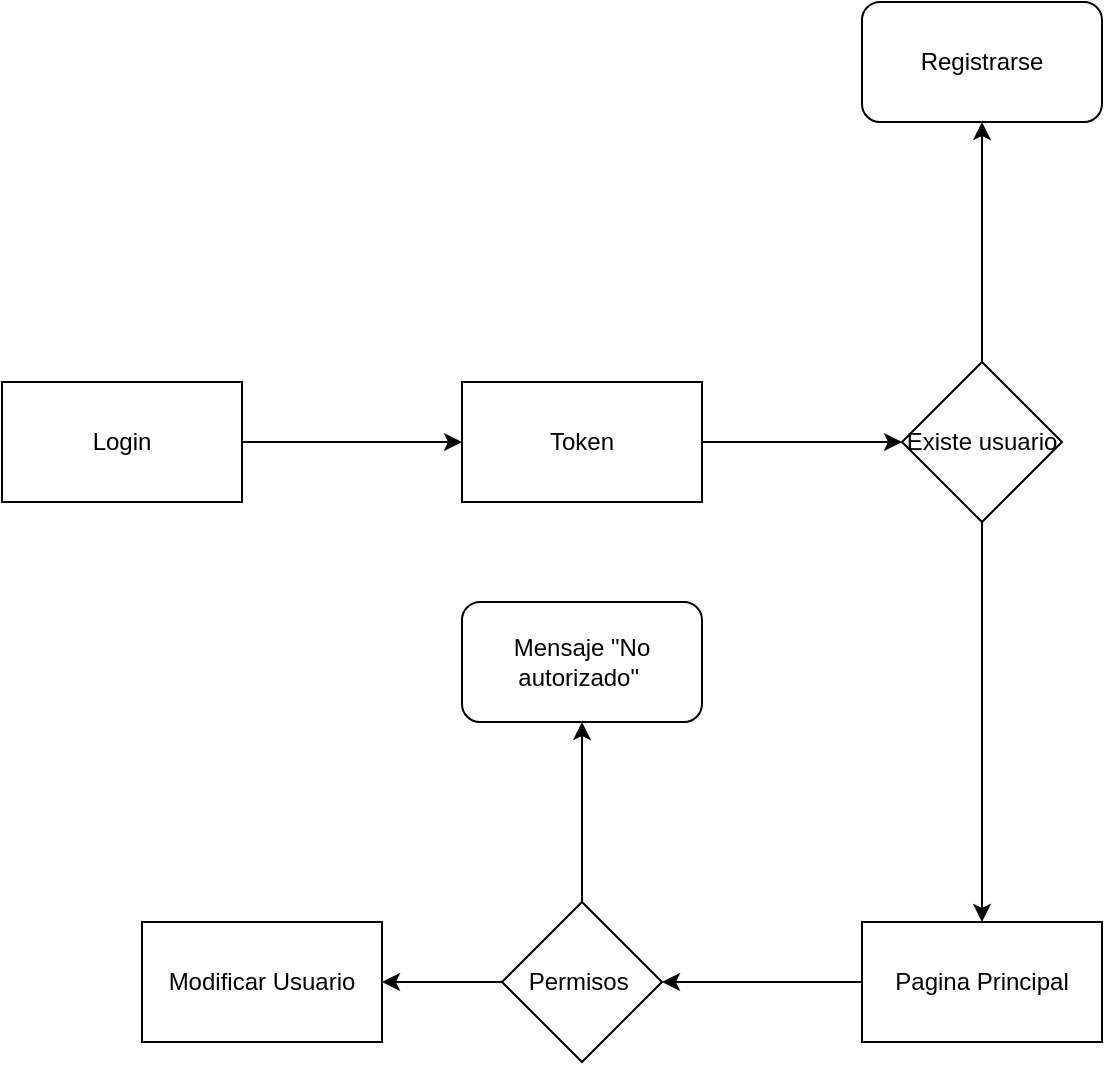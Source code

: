 <mxfile version="24.7.17">
  <diagram id="C5RBs43oDa-KdzZeNtuy" name="Page-1">
    <mxGraphModel dx="1036" dy="606" grid="1" gridSize="10" guides="1" tooltips="1" connect="1" arrows="1" fold="1" page="1" pageScale="1" pageWidth="827" pageHeight="1169" math="0" shadow="0">
      <root>
        <mxCell id="WIyWlLk6GJQsqaUBKTNV-0" />
        <mxCell id="WIyWlLk6GJQsqaUBKTNV-1" parent="WIyWlLk6GJQsqaUBKTNV-0" />
        <mxCell id="2gHT7uk1lt3iY2I3YBnZ-2" value="" style="edgeStyle=orthogonalEdgeStyle;rounded=0;orthogonalLoop=1;jettySize=auto;html=1;" edge="1" parent="WIyWlLk6GJQsqaUBKTNV-1" source="2gHT7uk1lt3iY2I3YBnZ-0" target="2gHT7uk1lt3iY2I3YBnZ-1">
          <mxGeometry relative="1" as="geometry" />
        </mxCell>
        <mxCell id="2gHT7uk1lt3iY2I3YBnZ-0" value="Login" style="rounded=0;whiteSpace=wrap;html=1;" vertex="1" parent="WIyWlLk6GJQsqaUBKTNV-1">
          <mxGeometry x="80" y="240" width="120" height="60" as="geometry" />
        </mxCell>
        <mxCell id="2gHT7uk1lt3iY2I3YBnZ-4" style="edgeStyle=orthogonalEdgeStyle;rounded=0;orthogonalLoop=1;jettySize=auto;html=1;entryX=0;entryY=0.5;entryDx=0;entryDy=0;" edge="1" parent="WIyWlLk6GJQsqaUBKTNV-1" source="2gHT7uk1lt3iY2I3YBnZ-1" target="2gHT7uk1lt3iY2I3YBnZ-3">
          <mxGeometry relative="1" as="geometry" />
        </mxCell>
        <mxCell id="2gHT7uk1lt3iY2I3YBnZ-1" value="Token" style="rounded=0;whiteSpace=wrap;html=1;" vertex="1" parent="WIyWlLk6GJQsqaUBKTNV-1">
          <mxGeometry x="310" y="240" width="120" height="60" as="geometry" />
        </mxCell>
        <mxCell id="2gHT7uk1lt3iY2I3YBnZ-6" value="" style="edgeStyle=orthogonalEdgeStyle;rounded=0;orthogonalLoop=1;jettySize=auto;html=1;" edge="1" parent="WIyWlLk6GJQsqaUBKTNV-1" source="2gHT7uk1lt3iY2I3YBnZ-3" target="2gHT7uk1lt3iY2I3YBnZ-5">
          <mxGeometry relative="1" as="geometry" />
        </mxCell>
        <mxCell id="2gHT7uk1lt3iY2I3YBnZ-8" value="" style="edgeStyle=orthogonalEdgeStyle;rounded=0;orthogonalLoop=1;jettySize=auto;html=1;" edge="1" parent="WIyWlLk6GJQsqaUBKTNV-1" source="2gHT7uk1lt3iY2I3YBnZ-3" target="2gHT7uk1lt3iY2I3YBnZ-7">
          <mxGeometry relative="1" as="geometry" />
        </mxCell>
        <mxCell id="2gHT7uk1lt3iY2I3YBnZ-3" value="Existe usuario" style="rhombus;whiteSpace=wrap;html=1;" vertex="1" parent="WIyWlLk6GJQsqaUBKTNV-1">
          <mxGeometry x="530" y="230" width="80" height="80" as="geometry" />
        </mxCell>
        <mxCell id="2gHT7uk1lt3iY2I3YBnZ-5" value="Registrarse" style="rounded=1;whiteSpace=wrap;html=1;" vertex="1" parent="WIyWlLk6GJQsqaUBKTNV-1">
          <mxGeometry x="510" y="50" width="120" height="60" as="geometry" />
        </mxCell>
        <mxCell id="2gHT7uk1lt3iY2I3YBnZ-11" style="edgeStyle=orthogonalEdgeStyle;rounded=0;orthogonalLoop=1;jettySize=auto;html=1;entryX=1;entryY=0.5;entryDx=0;entryDy=0;" edge="1" parent="WIyWlLk6GJQsqaUBKTNV-1" source="2gHT7uk1lt3iY2I3YBnZ-7" target="2gHT7uk1lt3iY2I3YBnZ-10">
          <mxGeometry relative="1" as="geometry" />
        </mxCell>
        <mxCell id="2gHT7uk1lt3iY2I3YBnZ-7" value="Pagina Principal" style="whiteSpace=wrap;html=1;" vertex="1" parent="WIyWlLk6GJQsqaUBKTNV-1">
          <mxGeometry x="510" y="510" width="120" height="60" as="geometry" />
        </mxCell>
        <mxCell id="2gHT7uk1lt3iY2I3YBnZ-14" value="" style="edgeStyle=orthogonalEdgeStyle;rounded=0;orthogonalLoop=1;jettySize=auto;html=1;" edge="1" parent="WIyWlLk6GJQsqaUBKTNV-1" source="2gHT7uk1lt3iY2I3YBnZ-10" target="2gHT7uk1lt3iY2I3YBnZ-13">
          <mxGeometry relative="1" as="geometry" />
        </mxCell>
        <mxCell id="2gHT7uk1lt3iY2I3YBnZ-16" value="" style="edgeStyle=orthogonalEdgeStyle;rounded=0;orthogonalLoop=1;jettySize=auto;html=1;" edge="1" parent="WIyWlLk6GJQsqaUBKTNV-1" source="2gHT7uk1lt3iY2I3YBnZ-10" target="2gHT7uk1lt3iY2I3YBnZ-15">
          <mxGeometry relative="1" as="geometry" />
        </mxCell>
        <mxCell id="2gHT7uk1lt3iY2I3YBnZ-10" value="Permisos&amp;nbsp;" style="rhombus;whiteSpace=wrap;html=1;" vertex="1" parent="WIyWlLk6GJQsqaUBKTNV-1">
          <mxGeometry x="330" y="500" width="80" height="80" as="geometry" />
        </mxCell>
        <mxCell id="2gHT7uk1lt3iY2I3YBnZ-13" value="Modificar Usuario" style="whiteSpace=wrap;html=1;" vertex="1" parent="WIyWlLk6GJQsqaUBKTNV-1">
          <mxGeometry x="150" y="510" width="120" height="60" as="geometry" />
        </mxCell>
        <mxCell id="2gHT7uk1lt3iY2I3YBnZ-15" value="Mensaje &quot;No autorizado&quot;&amp;nbsp;" style="rounded=1;whiteSpace=wrap;html=1;" vertex="1" parent="WIyWlLk6GJQsqaUBKTNV-1">
          <mxGeometry x="310" y="350" width="120" height="60" as="geometry" />
        </mxCell>
      </root>
    </mxGraphModel>
  </diagram>
</mxfile>
